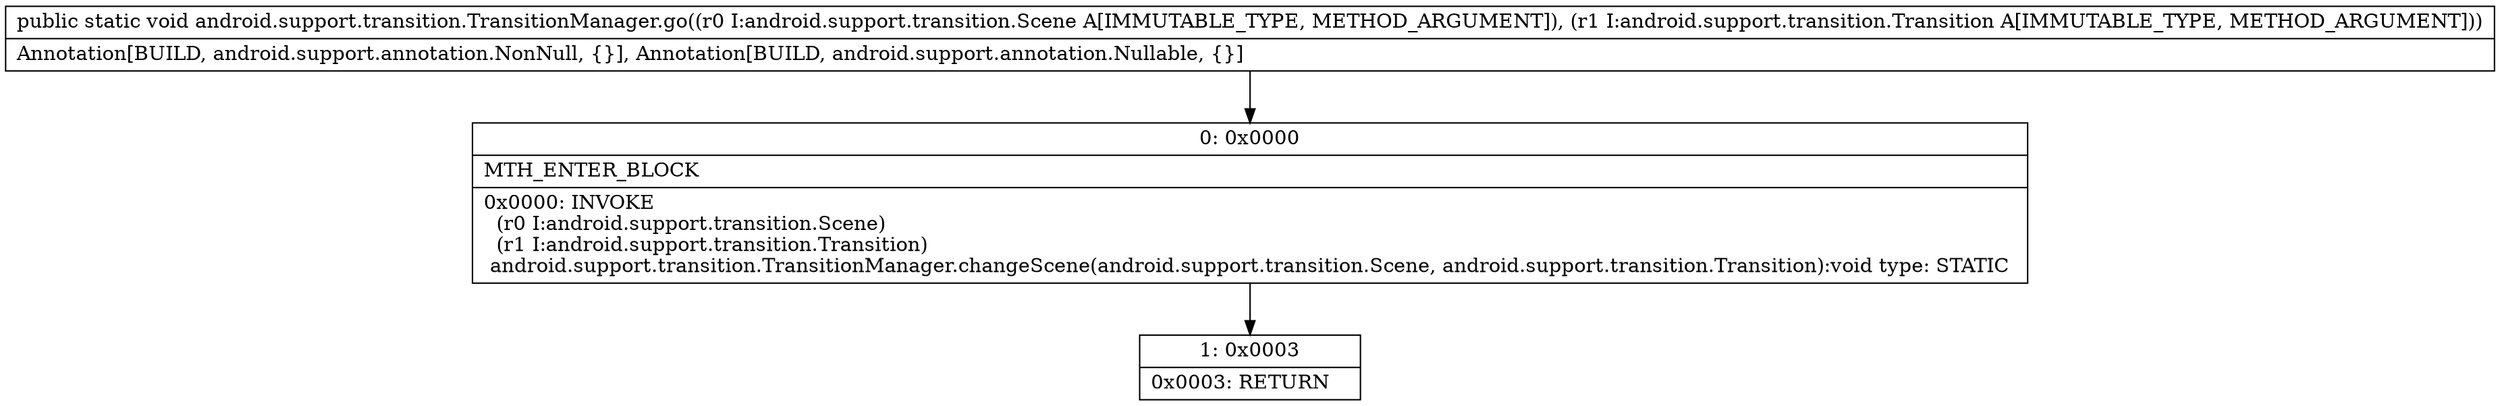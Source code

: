 digraph "CFG forandroid.support.transition.TransitionManager.go(Landroid\/support\/transition\/Scene;Landroid\/support\/transition\/Transition;)V" {
Node_0 [shape=record,label="{0\:\ 0x0000|MTH_ENTER_BLOCK\l|0x0000: INVOKE  \l  (r0 I:android.support.transition.Scene)\l  (r1 I:android.support.transition.Transition)\l android.support.transition.TransitionManager.changeScene(android.support.transition.Scene, android.support.transition.Transition):void type: STATIC \l}"];
Node_1 [shape=record,label="{1\:\ 0x0003|0x0003: RETURN   \l}"];
MethodNode[shape=record,label="{public static void android.support.transition.TransitionManager.go((r0 I:android.support.transition.Scene A[IMMUTABLE_TYPE, METHOD_ARGUMENT]), (r1 I:android.support.transition.Transition A[IMMUTABLE_TYPE, METHOD_ARGUMENT]))  | Annotation[BUILD, android.support.annotation.NonNull, \{\}], Annotation[BUILD, android.support.annotation.Nullable, \{\}]\l}"];
MethodNode -> Node_0;
Node_0 -> Node_1;
}

